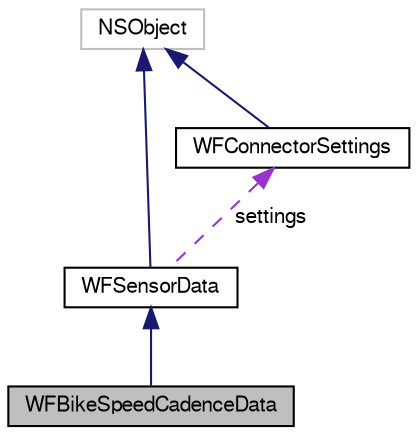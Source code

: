 digraph "WFBikeSpeedCadenceData"
{
  edge [fontname="FreeSans",fontsize="10",labelfontname="FreeSans",labelfontsize="10"];
  node [fontname="FreeSans",fontsize="10",shape=record];
  Node1 [label="WFBikeSpeedCadenceData",height=0.2,width=0.4,color="black", fillcolor="grey75", style="filled", fontcolor="black"];
  Node2 -> Node1 [dir="back",color="midnightblue",fontsize="10",style="solid",fontname="FreeSans"];
  Node2 [label="WFSensorData",height=0.2,width=0.4,color="black", fillcolor="white", style="filled",URL="$interface_w_f_sensor_data.html",tooltip="This is the abstract base class for all types of ANT sensor data. "];
  Node3 -> Node2 [dir="back",color="midnightblue",fontsize="10",style="solid",fontname="FreeSans"];
  Node3 [label="NSObject",height=0.2,width=0.4,color="grey75", fillcolor="white", style="filled"];
  Node4 -> Node2 [dir="back",color="darkorchid3",fontsize="10",style="dashed",label=" settings" ,fontname="FreeSans"];
  Node4 [label="WFConnectorSettings",height=0.2,width=0.4,color="black", fillcolor="white", style="filled",URL="$interface_w_f_connector_settings.html",tooltip="Provides a means of persisting settings for the WFConnector. "];
  Node3 -> Node4 [dir="back",color="midnightblue",fontsize="10",style="solid",fontname="FreeSans"];
}
